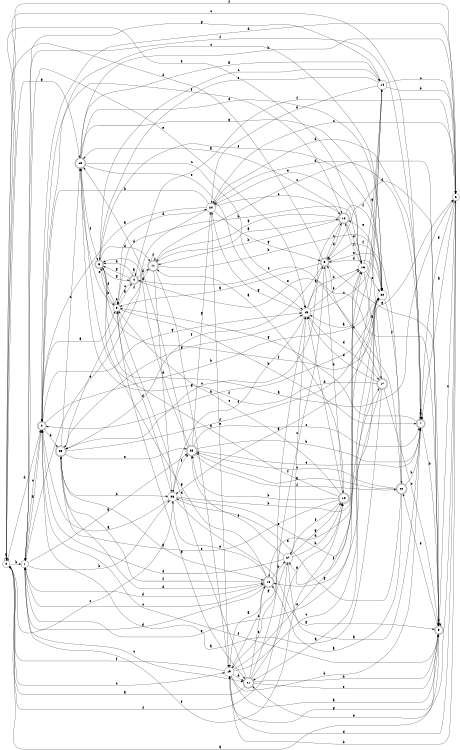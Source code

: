 digraph n23_5 {
__start0 [label="" shape="none"];

rankdir=LR;
size="8,5";

s0 [style="filled", color="black", fillcolor="white" shape="circle", label="0"];
s1 [style="filled", color="black", fillcolor="white" shape="circle", label="1"];
s2 [style="rounded,filled", color="black", fillcolor="white" shape="doublecircle", label="2"];
s3 [style="filled", color="black", fillcolor="white" shape="circle", label="3"];
s4 [style="rounded,filled", color="black", fillcolor="white" shape="doublecircle", label="4"];
s5 [style="rounded,filled", color="black", fillcolor="white" shape="doublecircle", label="5"];
s6 [style="filled", color="black", fillcolor="white" shape="circle", label="6"];
s7 [style="rounded,filled", color="black", fillcolor="white" shape="doublecircle", label="7"];
s8 [style="rounded,filled", color="black", fillcolor="white" shape="doublecircle", label="8"];
s9 [style="rounded,filled", color="black", fillcolor="white" shape="doublecircle", label="9"];
s10 [style="rounded,filled", color="black", fillcolor="white" shape="doublecircle", label="10"];
s11 [style="rounded,filled", color="black", fillcolor="white" shape="doublecircle", label="11"];
s12 [style="rounded,filled", color="black", fillcolor="white" shape="doublecircle", label="12"];
s13 [style="rounded,filled", color="black", fillcolor="white" shape="doublecircle", label="13"];
s14 [style="filled", color="black", fillcolor="white" shape="circle", label="14"];
s15 [style="filled", color="black", fillcolor="white" shape="circle", label="15"];
s16 [style="filled", color="black", fillcolor="white" shape="circle", label="16"];
s17 [style="rounded,filled", color="black", fillcolor="white" shape="doublecircle", label="17"];
s18 [style="rounded,filled", color="black", fillcolor="white" shape="doublecircle", label="18"];
s19 [style="filled", color="black", fillcolor="white" shape="circle", label="19"];
s20 [style="filled", color="black", fillcolor="white" shape="circle", label="20"];
s21 [style="rounded,filled", color="black", fillcolor="white" shape="doublecircle", label="21"];
s22 [style="rounded,filled", color="black", fillcolor="white" shape="doublecircle", label="22"];
s23 [style="rounded,filled", color="black", fillcolor="white" shape="doublecircle", label="23"];
s24 [style="filled", color="black", fillcolor="white" shape="circle", label="24"];
s25 [style="rounded,filled", color="black", fillcolor="white" shape="doublecircle", label="25"];
s26 [style="filled", color="black", fillcolor="white" shape="circle", label="26"];
s27 [style="filled", color="black", fillcolor="white" shape="circle", label="27"];
s0 -> s0 [label="a"];
s0 -> s1 [label="b"];
s0 -> s19 [label="c"];
s0 -> s2 [label="d"];
s0 -> s16 [label="e"];
s0 -> s27 [label="f"];
s0 -> s13 [label="g"];
s1 -> s2 [label="a"];
s1 -> s26 [label="b"];
s1 -> s21 [label="c"];
s1 -> s18 [label="d"];
s1 -> s15 [label="e"];
s1 -> s10 [label="f"];
s1 -> s23 [label="g"];
s2 -> s3 [label="a"];
s2 -> s20 [label="b"];
s2 -> s1 [label="c"];
s2 -> s6 [label="d"];
s2 -> s25 [label="e"];
s2 -> s12 [label="f"];
s2 -> s15 [label="g"];
s3 -> s4 [label="a"];
s3 -> s7 [label="b"];
s3 -> s3 [label="c"];
s3 -> s24 [label="d"];
s3 -> s13 [label="e"];
s3 -> s5 [label="f"];
s3 -> s21 [label="g"];
s4 -> s4 [label="a"];
s4 -> s5 [label="b"];
s4 -> s3 [label="c"];
s4 -> s11 [label="d"];
s4 -> s8 [label="e"];
s4 -> s6 [label="f"];
s4 -> s5 [label="g"];
s5 -> s6 [label="a"];
s5 -> s3 [label="b"];
s5 -> s14 [label="c"];
s5 -> s11 [label="d"];
s5 -> s20 [label="e"];
s5 -> s6 [label="f"];
s5 -> s4 [label="g"];
s6 -> s7 [label="a"];
s6 -> s19 [label="b"];
s6 -> s24 [label="c"];
s6 -> s19 [label="d"];
s6 -> s21 [label="e"];
s6 -> s0 [label="f"];
s6 -> s7 [label="g"];
s7 -> s7 [label="a"];
s7 -> s8 [label="b"];
s7 -> s0 [label="c"];
s7 -> s24 [label="d"];
s7 -> s7 [label="e"];
s7 -> s1 [label="f"];
s7 -> s3 [label="g"];
s8 -> s0 [label="a"];
s8 -> s8 [label="b"];
s8 -> s6 [label="c"];
s8 -> s9 [label="d"];
s8 -> s22 [label="e"];
s8 -> s2 [label="f"];
s8 -> s19 [label="g"];
s9 -> s3 [label="a"];
s9 -> s10 [label="b"];
s9 -> s12 [label="c"];
s9 -> s0 [label="d"];
s9 -> s20 [label="e"];
s9 -> s25 [label="f"];
s9 -> s8 [label="g"];
s10 -> s11 [label="a"];
s10 -> s23 [label="b"];
s10 -> s3 [label="c"];
s10 -> s15 [label="d"];
s10 -> s25 [label="e"];
s10 -> s27 [label="f"];
s10 -> s13 [label="g"];
s11 -> s12 [label="a"];
s11 -> s20 [label="b"];
s11 -> s8 [label="c"];
s11 -> s26 [label="d"];
s11 -> s1 [label="e"];
s11 -> s11 [label="f"];
s11 -> s19 [label="g"];
s12 -> s13 [label="a"];
s12 -> s11 [label="b"];
s12 -> s25 [label="c"];
s12 -> s9 [label="d"];
s12 -> s16 [label="e"];
s12 -> s20 [label="f"];
s12 -> s11 [label="g"];
s13 -> s14 [label="a"];
s13 -> s6 [label="b"];
s13 -> s15 [label="c"];
s13 -> s20 [label="d"];
s13 -> s15 [label="e"];
s13 -> s5 [label="f"];
s13 -> s20 [label="g"];
s14 -> s15 [label="a"];
s14 -> s6 [label="b"];
s14 -> s6 [label="c"];
s14 -> s24 [label="d"];
s14 -> s5 [label="e"];
s14 -> s27 [label="f"];
s14 -> s1 [label="g"];
s15 -> s9 [label="a"];
s15 -> s16 [label="b"];
s15 -> s14 [label="c"];
s15 -> s17 [label="d"];
s15 -> s16 [label="e"];
s15 -> s26 [label="f"];
s15 -> s24 [label="g"];
s16 -> s17 [label="a"];
s16 -> s3 [label="b"];
s16 -> s20 [label="c"];
s16 -> s18 [label="d"];
s16 -> s24 [label="e"];
s16 -> s12 [label="f"];
s16 -> s14 [label="g"];
s17 -> s2 [label="a"];
s17 -> s9 [label="b"];
s17 -> s8 [label="c"];
s17 -> s15 [label="d"];
s17 -> s12 [label="e"];
s17 -> s13 [label="f"];
s17 -> s18 [label="g"];
s18 -> s19 [label="a"];
s18 -> s27 [label="b"];
s18 -> s1 [label="c"];
s18 -> s1 [label="d"];
s18 -> s26 [label="e"];
s18 -> s25 [label="f"];
s18 -> s5 [label="g"];
s19 -> s8 [label="a"];
s19 -> s7 [label="b"];
s19 -> s20 [label="c"];
s19 -> s21 [label="d"];
s19 -> s16 [label="e"];
s19 -> s0 [label="f"];
s19 -> s15 [label="g"];
s20 -> s21 [label="a"];
s20 -> s2 [label="b"];
s20 -> s2 [label="c"];
s20 -> s9 [label="d"];
s20 -> s1 [label="e"];
s20 -> s22 [label="f"];
s20 -> s26 [label="g"];
s21 -> s0 [label="a"];
s21 -> s8 [label="b"];
s21 -> s18 [label="c"];
s21 -> s3 [label="d"];
s21 -> s8 [label="e"];
s21 -> s9 [label="f"];
s21 -> s10 [label="g"];
s22 -> s18 [label="a"];
s22 -> s7 [label="b"];
s22 -> s23 [label="c"];
s22 -> s26 [label="d"];
s22 -> s4 [label="e"];
s22 -> s9 [label="f"];
s22 -> s23 [label="g"];
s23 -> s5 [label="a"];
s23 -> s7 [label="b"];
s23 -> s7 [label="c"];
s23 -> s13 [label="d"];
s23 -> s7 [label="e"];
s23 -> s22 [label="f"];
s23 -> s24 [label="g"];
s24 -> s2 [label="a"];
s24 -> s2 [label="b"];
s24 -> s12 [label="c"];
s24 -> s7 [label="d"];
s24 -> s19 [label="e"];
s24 -> s25 [label="f"];
s24 -> s9 [label="g"];
s25 -> s18 [label="a"];
s25 -> s26 [label="b"];
s25 -> s13 [label="c"];
s25 -> s18 [label="d"];
s25 -> s23 [label="e"];
s25 -> s20 [label="f"];
s25 -> s15 [label="g"];
s26 -> s2 [label="a"];
s26 -> s16 [label="b"];
s26 -> s0 [label="c"];
s26 -> s3 [label="d"];
s26 -> s17 [label="e"];
s26 -> s23 [label="f"];
s26 -> s8 [label="g"];
s27 -> s7 [label="a"];
s27 -> s10 [label="b"];
s27 -> s15 [label="c"];
s27 -> s2 [label="d"];
s27 -> s19 [label="e"];
s27 -> s23 [label="f"];
s27 -> s10 [label="g"];

}